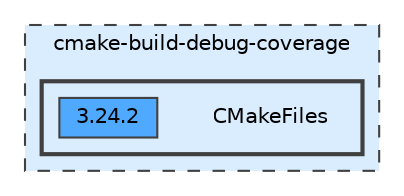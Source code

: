 digraph "cmake-build-debug-coverage/CMakeFiles"
{
 // LATEX_PDF_SIZE
  bgcolor="transparent";
  edge [fontname=Helvetica,fontsize=10,labelfontname=Helvetica,labelfontsize=10];
  node [fontname=Helvetica,fontsize=10,shape=box,height=0.2,width=0.4];
  compound=true
  subgraph clusterdir_b006a78b48644dec974b8158d0da2bc7 {
    graph [ bgcolor="#daedff", pencolor="grey25", label="cmake-build-debug-coverage", fontname=Helvetica,fontsize=10 style="filled,dashed", URL="dir_b006a78b48644dec974b8158d0da2bc7.html",tooltip=""]
  subgraph clusterdir_e6e80317bfa5abd5b00042c81b9d5717 {
    graph [ bgcolor="#daedff", pencolor="grey25", label="", fontname=Helvetica,fontsize=10 style="filled,bold", URL="dir_e6e80317bfa5abd5b00042c81b9d5717.html",tooltip=""]
    dir_e6e80317bfa5abd5b00042c81b9d5717 [shape=plaintext, label="CMakeFiles"];
  dir_fb2434d8b6c5d12d1eeb8cd79949bb81 [label="3.24.2", fillcolor="#4ea9ff", color="grey25", style="filled", URL="dir_fb2434d8b6c5d12d1eeb8cd79949bb81.html",tooltip=""];
  }
  }
}
